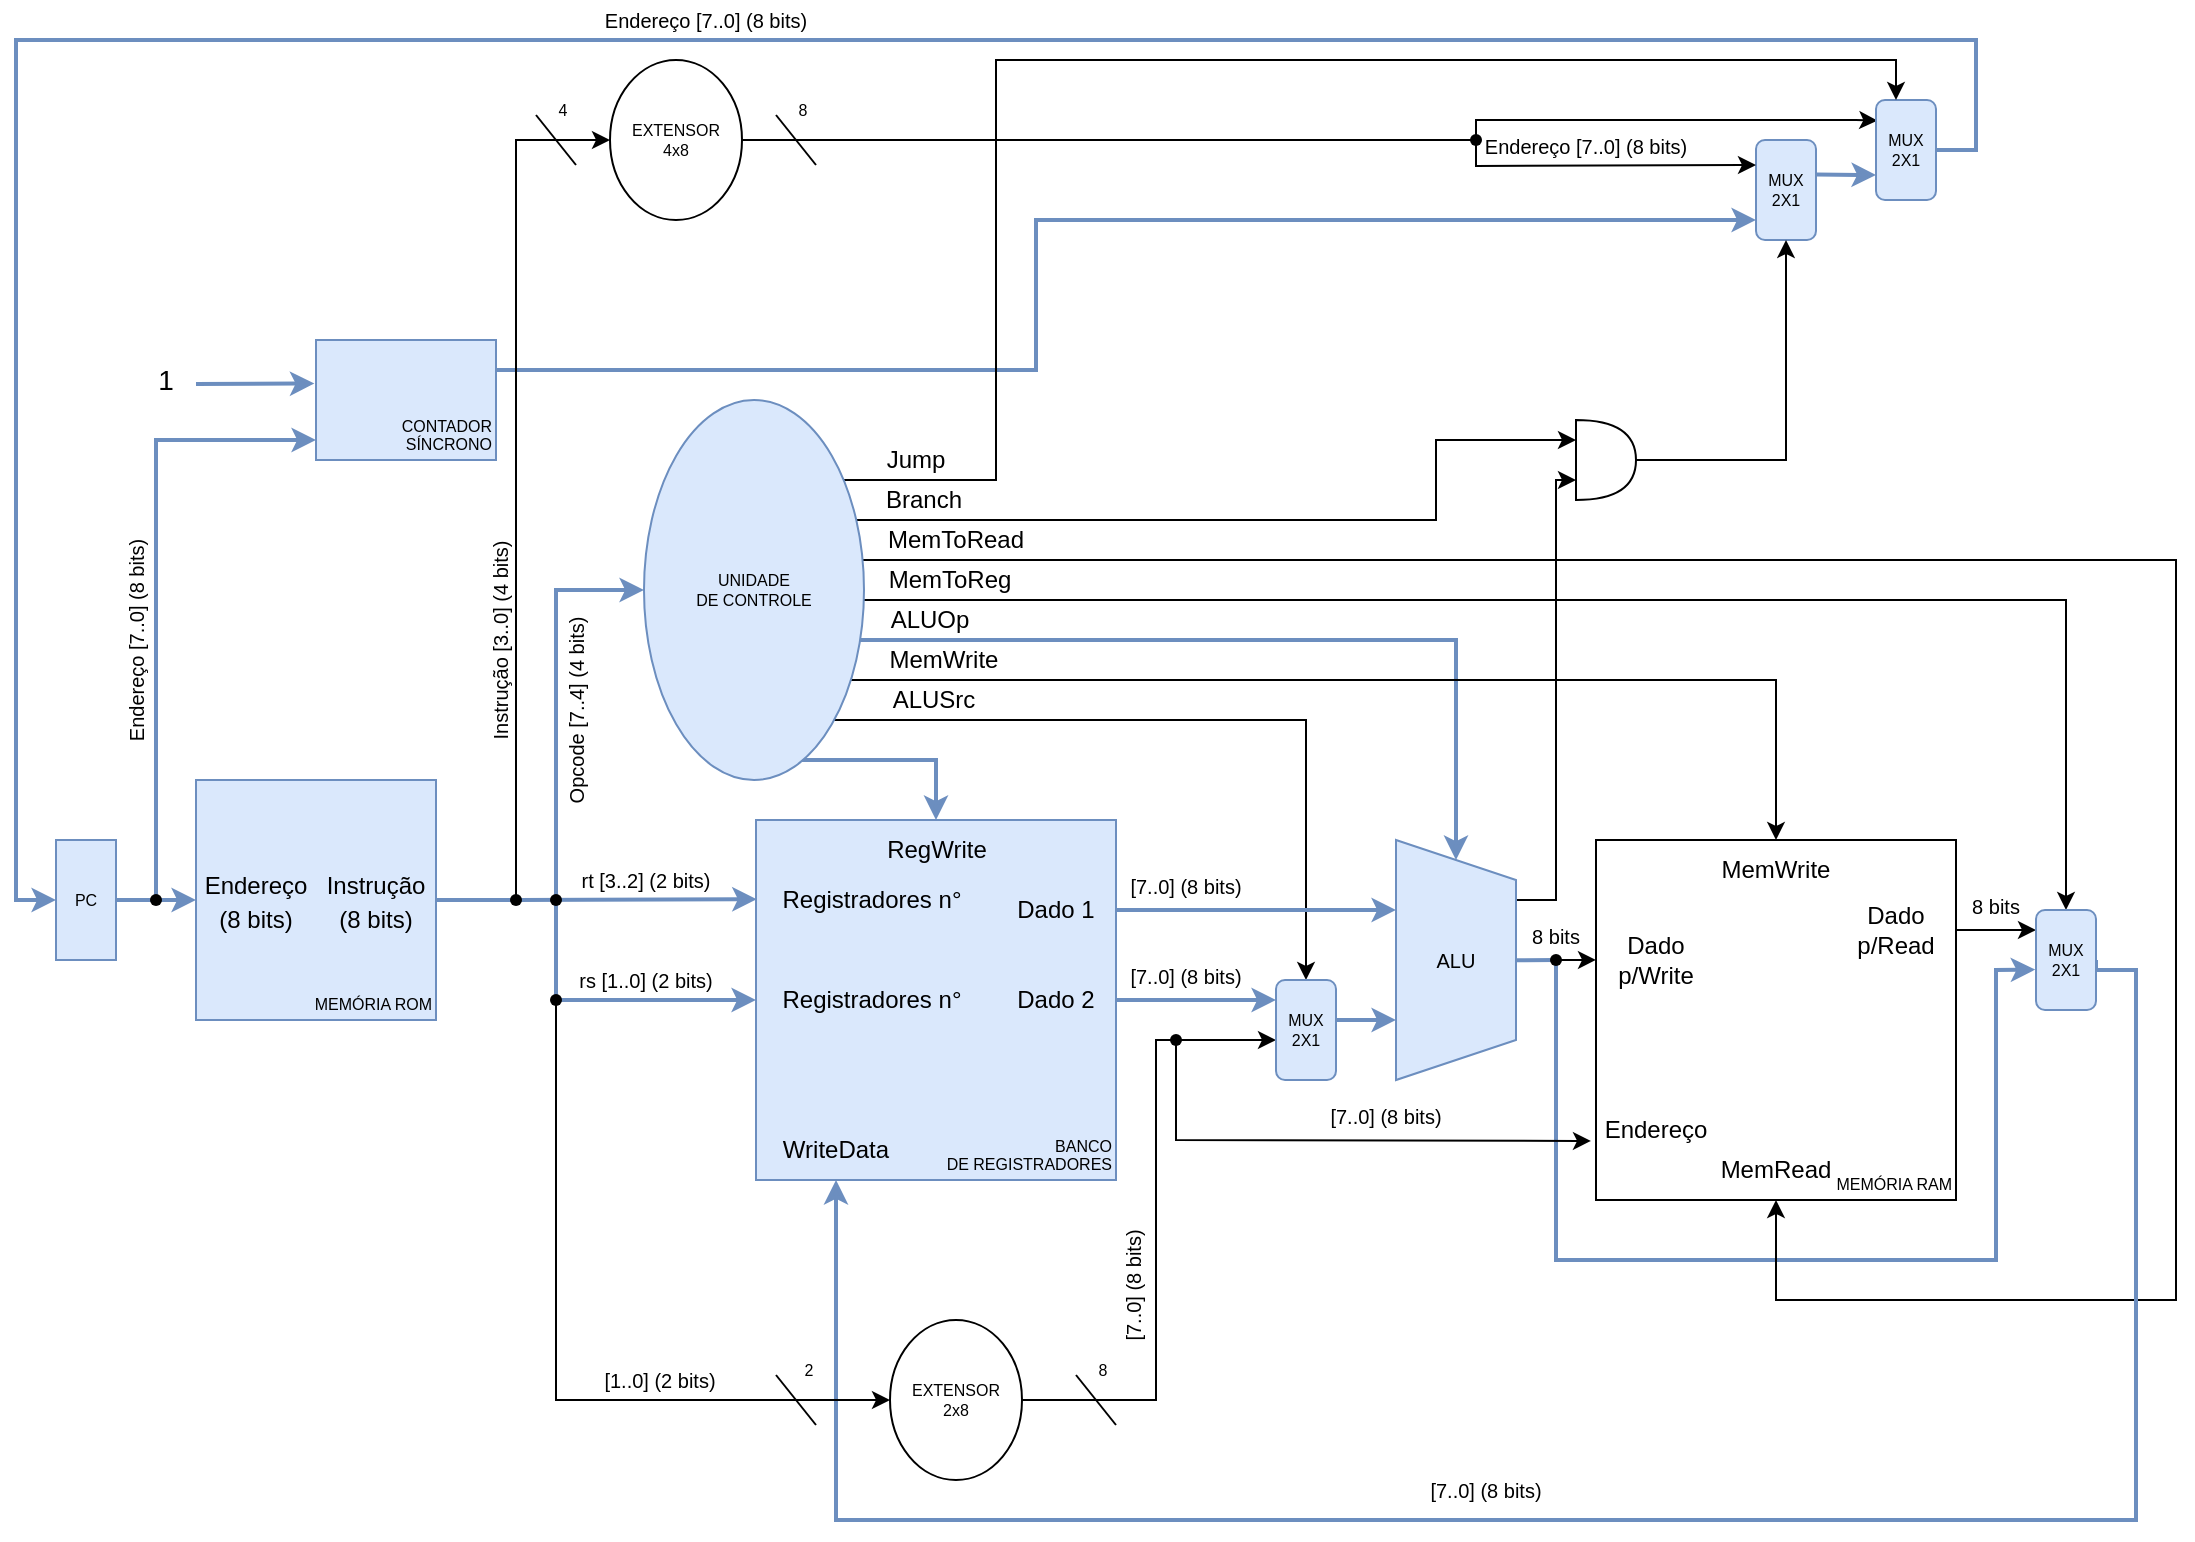 <mxfile version="17.0.0" type="device"><diagram id="Yk5ckU8nVrgqMQ11fNSA" name="Page-1"><mxGraphModel dx="1422" dy="740" grid="1" gridSize="10" guides="1" tooltips="1" connect="1" arrows="1" fold="1" page="1" pageScale="1" pageWidth="1200" pageHeight="1600" math="0" shadow="0"><root><mxCell id="0"/><mxCell id="1" parent="0"/><mxCell id="H58fKya_Yo_qW5sWc7oJ-39" value="" style="endArrow=classic;html=1;rounded=0;fontSize=10;entryX=-0.013;entryY=0.596;entryDx=0;entryDy=0;entryPerimeter=0;fillColor=#dae8fc;strokeColor=#6c8ebf;strokeWidth=2;" parent="1" target="H58fKya_Yo_qW5sWc7oJ-29" edge="1"><mxGeometry width="50" height="50" relative="1" as="geometry"><mxPoint x="860" y="500" as="sourcePoint"/><mxPoint x="1080" y="510" as="targetPoint"/><Array as="points"><mxPoint x="860" y="650"/><mxPoint x="1080" y="650"/><mxPoint x="1080" y="505"/></Array></mxGeometry></mxCell><mxCell id="H58fKya_Yo_qW5sWc7oJ-96" value="8 bits" style="text;html=1;strokeColor=none;fillColor=none;align=center;verticalAlign=middle;whiteSpace=wrap;rounded=0;fontSize=10;direction=west;rotation=0;" parent="1" vertex="1"><mxGeometry x="840" y="475" width="40" height="25" as="geometry"/></mxCell><mxCell id="H58fKya_Yo_qW5sWc7oJ-38" style="edgeStyle=orthogonalEdgeStyle;rounded=0;orthogonalLoop=1;jettySize=auto;html=1;exitX=0.5;exitY=0;exitDx=0;exitDy=0;entryX=0;entryY=0.333;entryDx=0;entryDy=0;entryPerimeter=0;fontSize=10;strokeWidth=1;" parent="1" source="H58fKya_Yo_qW5sWc7oJ-25" target="H58fKya_Yo_qW5sWc7oJ-24" edge="1"><mxGeometry relative="1" as="geometry"/></mxCell><mxCell id="H58fKya_Yo_qW5sWc7oJ-5" value="" style="endArrow=classic;html=1;rounded=0;strokeWidth=2;fillColor=#dae8fc;strokeColor=#6c8ebf;" parent="1" edge="1"><mxGeometry width="50" height="50" relative="1" as="geometry"><mxPoint x="160" y="470" as="sourcePoint"/><mxPoint x="240" y="240" as="targetPoint"/><Array as="points"><mxPoint x="160" y="240"/></Array></mxGeometry></mxCell><mxCell id="T-GRnG9iy_WeXj9dtfF9-4" value="" style="endArrow=none;html=1;rounded=0;exitX=1;exitY=0.5;exitDx=0;exitDy=0;entryDx=0;entryDy=0;fillColor=#dae8fc;strokeColor=#6c8ebf;strokeWidth=2;" parent="1" source="H58fKya_Yo_qW5sWc7oJ-1" target="T-GRnG9iy_WeXj9dtfF9-3" edge="1"><mxGeometry width="50" height="50" relative="1" as="geometry"><mxPoint x="140" y="470" as="sourcePoint"/><mxPoint x="180" y="470" as="targetPoint"/></mxGeometry></mxCell><mxCell id="H58fKya_Yo_qW5sWc7oJ-3" value="" style="endArrow=classic;html=1;rounded=0;exitDx=0;exitDy=0;entryX=0;entryY=0.5;entryDx=0;entryDy=0;startArrow=none;fillColor=#dae8fc;strokeColor=#6c8ebf;strokeWidth=2;" parent="1" source="T-GRnG9iy_WeXj9dtfF9-3" target="H58fKya_Yo_qW5sWc7oJ-2" edge="1"><mxGeometry width="50" height="50" relative="1" as="geometry"><mxPoint x="540" y="440" as="sourcePoint"/><mxPoint x="590" y="390" as="targetPoint"/></mxGeometry></mxCell><mxCell id="T-GRnG9iy_WeXj9dtfF9-3" value="" style="shape=waypoint;sketch=0;fillStyle=solid;size=6;pointerEvents=1;points=[];fillColor=none;resizable=0;rotatable=0;perimeter=centerPerimeter;snapToPoint=1;" parent="1" vertex="1"><mxGeometry x="140" y="450" width="40" height="40" as="geometry"/></mxCell><mxCell id="H58fKya_Yo_qW5sWc7oJ-89" value="rs [1..0] (2&amp;nbsp;bits)" style="text;html=1;strokeColor=none;fillColor=none;align=center;verticalAlign=middle;whiteSpace=wrap;rounded=0;fontSize=10;direction=west;rotation=0;" parent="1" vertex="1"><mxGeometry x="350" y="495" width="110" height="30" as="geometry"/></mxCell><mxCell id="H58fKya_Yo_qW5sWc7oJ-8" value="" style="endArrow=classic;html=1;rounded=0;exitDx=0;exitDy=0;entryX=0.002;entryY=0.22;entryDx=0;entryDy=0;entryPerimeter=0;startArrow=none;fillColor=#dae8fc;strokeColor=#6c8ebf;strokeWidth=2;" parent="1" source="T-GRnG9iy_WeXj9dtfF9-1" target="H58fKya_Yo_qW5sWc7oJ-7" edge="1"><mxGeometry width="50" height="50" relative="1" as="geometry"><mxPoint x="300" y="520" as="sourcePoint"/><mxPoint x="350" y="470" as="targetPoint"/></mxGeometry></mxCell><mxCell id="H58fKya_Yo_qW5sWc7oJ-87" value="rt [3..2] (2&amp;nbsp;bits)" style="text;html=1;strokeColor=none;fillColor=none;align=center;verticalAlign=middle;whiteSpace=wrap;rounded=0;fontSize=10;direction=west;rotation=0;" parent="1" vertex="1"><mxGeometry x="350" y="445" width="110" height="30" as="geometry"/></mxCell><mxCell id="T-GRnG9iy_WeXj9dtfF9-2" value="" style="endArrow=none;html=1;rounded=0;exitX=1;exitY=0.5;exitDx=0;exitDy=0;entryDx=0;entryDy=0;entryPerimeter=0;fillColor=#dae8fc;strokeColor=#6c8ebf;strokeWidth=2;" parent="1" source="H58fKya_Yo_qW5sWc7oJ-2" target="T-GRnG9iy_WeXj9dtfF9-1" edge="1"><mxGeometry width="50" height="50" relative="1" as="geometry"><mxPoint x="300" y="470" as="sourcePoint"/><mxPoint x="460.36" y="469.6" as="targetPoint"/></mxGeometry></mxCell><mxCell id="H58fKya_Yo_qW5sWc7oJ-51" value="" style="endArrow=classic;html=1;rounded=0;fontSize=10;entryX=0.5;entryY=1;entryDx=0;entryDy=0;exitX=0.873;exitY=0.421;exitDx=0;exitDy=0;exitPerimeter=0;" parent="1" source="H58fKya_Yo_qW5sWc7oJ-28" target="H58fKya_Yo_qW5sWc7oJ-24" edge="1"><mxGeometry width="50" height="50" relative="1" as="geometry"><mxPoint x="520" y="300" as="sourcePoint"/><mxPoint x="360" y="420" as="targetPoint"/><Array as="points"><mxPoint x="1170" y="300"/><mxPoint x="1170" y="670"/><mxPoint x="970" y="670"/></Array></mxGeometry></mxCell><mxCell id="H58fKya_Yo_qW5sWc7oJ-50" value="" style="endArrow=classic;html=1;rounded=0;fontSize=10;entryX=0;entryY=0.25;entryDx=0;entryDy=0;entryPerimeter=0;" parent="1" target="H58fKya_Yo_qW5sWc7oJ-27" edge="1"><mxGeometry width="50" height="50" relative="1" as="geometry"><mxPoint x="510" y="280" as="sourcePoint"/><mxPoint x="730" y="260" as="targetPoint"/><Array as="points"><mxPoint x="800" y="280"/><mxPoint x="800" y="240"/></Array></mxGeometry></mxCell><mxCell id="H58fKya_Yo_qW5sWc7oJ-49" value="" style="endArrow=classic;html=1;rounded=0;fontSize=10;entryX=0.5;entryY=0;entryDx=0;entryDy=0;exitX=0.964;exitY=0.526;exitDx=0;exitDy=0;exitPerimeter=0;" parent="1" source="H58fKya_Yo_qW5sWc7oJ-28" target="H58fKya_Yo_qW5sWc7oJ-29" edge="1"><mxGeometry width="50" height="50" relative="1" as="geometry"><mxPoint x="520" y="320" as="sourcePoint"/><mxPoint x="810" y="340" as="targetPoint"/><Array as="points"><mxPoint x="530" y="320"/><mxPoint x="1115" y="320"/></Array></mxGeometry></mxCell><mxCell id="H58fKya_Yo_qW5sWc7oJ-48" value="" style="endArrow=classic;html=1;rounded=0;fontSize=10;entryX=0;entryY=0.5;entryDx=0;entryDy=0;fillColor=#dae8fc;strokeColor=#6c8ebf;strokeWidth=2;" parent="1" target="H58fKya_Yo_qW5sWc7oJ-25" edge="1"><mxGeometry width="50" height="50" relative="1" as="geometry"><mxPoint x="510" y="340" as="sourcePoint"/><mxPoint x="690" y="360" as="targetPoint"/><Array as="points"><mxPoint x="810" y="340"/></Array></mxGeometry></mxCell><mxCell id="H58fKya_Yo_qW5sWc7oJ-47" value="" style="endArrow=classic;html=1;rounded=0;fontSize=10;entryX=0.5;entryY=0;entryDx=0;entryDy=0;" parent="1" target="H58fKya_Yo_qW5sWc7oJ-24" edge="1"><mxGeometry width="50" height="50" relative="1" as="geometry"><mxPoint x="500" y="360" as="sourcePoint"/><mxPoint x="960" y="360" as="targetPoint"/><Array as="points"><mxPoint x="970" y="360"/></Array></mxGeometry></mxCell><mxCell id="H58fKya_Yo_qW5sWc7oJ-46" value="" style="endArrow=classic;html=1;rounded=0;fontSize=10;entryX=0.5;entryY=0;entryDx=0;entryDy=0;exitX=0.854;exitY=0.842;exitDx=0;exitDy=0;exitPerimeter=0;" parent="1" source="H58fKya_Yo_qW5sWc7oJ-28" target="H58fKya_Yo_qW5sWc7oJ-30" edge="1"><mxGeometry width="50" height="50" relative="1" as="geometry"><mxPoint x="560" y="370" as="sourcePoint"/><mxPoint x="610" y="350" as="targetPoint"/><Array as="points"><mxPoint x="735" y="380"/></Array></mxGeometry></mxCell><mxCell id="H58fKya_Yo_qW5sWc7oJ-1" value="PC" style="whiteSpace=wrap;html=1;fontSize=8;fillColor=#dae8fc;strokeColor=#6c8ebf;" parent="1" vertex="1"><mxGeometry x="110" y="440" width="30" height="60" as="geometry"/></mxCell><mxCell id="H58fKya_Yo_qW5sWc7oJ-2" value="MEMÓRIA ROM" style="whiteSpace=wrap;html=1;aspect=fixed;verticalAlign=bottom;fontSize=8;align=right;fillColor=#dae8fc;strokeColor=#6c8ebf;" parent="1" vertex="1"><mxGeometry x="180" y="410" width="120" height="120" as="geometry"/></mxCell><mxCell id="H58fKya_Yo_qW5sWc7oJ-19" style="edgeStyle=orthogonalEdgeStyle;rounded=0;orthogonalLoop=1;jettySize=auto;html=1;exitX=1;exitY=0.25;exitDx=0;exitDy=0;fontSize=10;entryX=0;entryY=0.8;entryDx=0;entryDy=0;entryPerimeter=0;fillColor=#dae8fc;strokeColor=#6c8ebf;strokeWidth=2;" parent="1" source="H58fKya_Yo_qW5sWc7oJ-4" target="H58fKya_Yo_qW5sWc7oJ-12" edge="1"><mxGeometry relative="1" as="geometry"><mxPoint x="630" y="130" as="targetPoint"/><Array as="points"><mxPoint x="600" y="205"/><mxPoint x="600" y="130"/></Array></mxGeometry></mxCell><mxCell id="H58fKya_Yo_qW5sWc7oJ-4" value="CONTADOR&lt;br style=&quot;font-size: 8px;&quot;&gt;SÍNCRONO" style="whiteSpace=wrap;html=1;verticalAlign=bottom;align=right;fontSize=8;fillColor=#dae8fc;strokeColor=#6c8ebf;" parent="1" vertex="1"><mxGeometry x="240" y="190" width="90" height="60" as="geometry"/></mxCell><mxCell id="H58fKya_Yo_qW5sWc7oJ-6" value="" style="endArrow=classic;html=1;rounded=0;entryX=-0.009;entryY=0.363;entryDx=0;entryDy=0;entryPerimeter=0;strokeWidth=2;fillColor=#dae8fc;strokeColor=#6c8ebf;" parent="1" target="H58fKya_Yo_qW5sWc7oJ-4" edge="1"><mxGeometry width="50" height="50" relative="1" as="geometry"><mxPoint x="180" y="212" as="sourcePoint"/><mxPoint x="210" y="180" as="targetPoint"/><Array as="points"/></mxGeometry></mxCell><mxCell id="H58fKya_Yo_qW5sWc7oJ-31" style="edgeStyle=orthogonalEdgeStyle;rounded=0;orthogonalLoop=1;jettySize=auto;html=1;exitX=1;exitY=0.5;exitDx=0;exitDy=0;fontSize=10;entryX=0;entryY=0.2;entryDx=0;entryDy=0;entryPerimeter=0;fillColor=#dae8fc;strokeColor=#6c8ebf;strokeWidth=2;" parent="1" source="H58fKya_Yo_qW5sWc7oJ-7" target="H58fKya_Yo_qW5sWc7oJ-30" edge="1"><mxGeometry relative="1" as="geometry"><mxPoint x="690" y="520" as="targetPoint"/><Array as="points"/></mxGeometry></mxCell><mxCell id="H58fKya_Yo_qW5sWc7oJ-34" style="edgeStyle=orthogonalEdgeStyle;rounded=0;orthogonalLoop=1;jettySize=auto;html=1;exitX=1;exitY=0.25;exitDx=0;exitDy=0;entryX=0.292;entryY=1;entryDx=0;entryDy=0;entryPerimeter=0;fontSize=10;strokeWidth=2;fillColor=#dae8fc;strokeColor=#6c8ebf;" parent="1" source="H58fKya_Yo_qW5sWc7oJ-7" target="H58fKya_Yo_qW5sWc7oJ-25" edge="1"><mxGeometry relative="1" as="geometry"/></mxCell><mxCell id="H58fKya_Yo_qW5sWc7oJ-7" value="BANCO&lt;br style=&quot;font-size: 8px;&quot;&gt;DE REGISTRADORES" style="whiteSpace=wrap;html=1;aspect=fixed;verticalAlign=bottom;align=right;fontSize=8;fillColor=#dae8fc;strokeColor=#6c8ebf;" parent="1" vertex="1"><mxGeometry x="460" y="430" width="180" height="180" as="geometry"/></mxCell><mxCell id="H58fKya_Yo_qW5sWc7oJ-18" style="edgeStyle=orthogonalEdgeStyle;rounded=0;orthogonalLoop=1;jettySize=auto;html=1;exitX=1;exitY=0.5;exitDx=0;exitDy=0;fontSize=10;entryX=0.022;entryY=0.206;entryDx=0;entryDy=0;entryPerimeter=0;" parent="1" source="H58fKya_Yo_qW5sWc7oJ-9" target="H58fKya_Yo_qW5sWc7oJ-11" edge="1"><mxGeometry relative="1" as="geometry"><mxPoint x="1010" y="80" as="targetPoint"/><Array as="points"><mxPoint x="820" y="90"/><mxPoint x="820" y="80"/><mxPoint x="1010" y="80"/></Array></mxGeometry></mxCell><mxCell id="H58fKya_Yo_qW5sWc7oJ-9" value="EXTENSOR&lt;br style=&quot;font-size: 8px;&quot;&gt;4x8" style="ellipse;whiteSpace=wrap;html=1;fontSize=8;" parent="1" vertex="1"><mxGeometry x="387" y="50" width="66" height="80" as="geometry"/></mxCell><mxCell id="H58fKya_Yo_qW5sWc7oJ-10" value="" style="endArrow=classic;html=1;rounded=0;entryX=0;entryY=0.5;entryDx=0;entryDy=0;" parent="1" target="H58fKya_Yo_qW5sWc7oJ-9" edge="1"><mxGeometry width="50" height="50" relative="1" as="geometry"><mxPoint x="340" y="470" as="sourcePoint"/><mxPoint x="380" y="130" as="targetPoint"/><Array as="points"><mxPoint x="340" y="90"/></Array></mxGeometry></mxCell><mxCell id="H58fKya_Yo_qW5sWc7oJ-11" value="MUX&lt;br style=&quot;font-size: 8px;&quot;&gt;2X1" style="whiteSpace=wrap;html=1;rounded=1;fontSize=8;fillColor=#dae8fc;strokeColor=#6c8ebf;" parent="1" vertex="1"><mxGeometry x="1020" y="70" width="30" height="50" as="geometry"/></mxCell><mxCell id="H58fKya_Yo_qW5sWc7oJ-12" value="MUX&lt;br style=&quot;font-size: 8px;&quot;&gt;2X1" style="whiteSpace=wrap;html=1;rounded=1;fontSize=8;fillColor=#dae8fc;strokeColor=#6c8ebf;" parent="1" vertex="1"><mxGeometry x="960" y="90" width="30" height="50" as="geometry"/></mxCell><mxCell id="H58fKya_Yo_qW5sWc7oJ-13" value="" style="endArrow=classic;html=1;rounded=0;entryX=0;entryY=0.5;entryDx=0;entryDy=0;exitX=1;exitY=0.5;exitDx=0;exitDy=0;strokeWidth=2;fillColor=#dae8fc;strokeColor=#6c8ebf;" parent="1" source="H58fKya_Yo_qW5sWc7oJ-11" target="H58fKya_Yo_qW5sWc7oJ-1" edge="1"><mxGeometry width="50" height="50" relative="1" as="geometry"><mxPoint x="760" y="100" as="sourcePoint"/><mxPoint x="120" y="450" as="targetPoint"/><Array as="points"><mxPoint x="1070" y="95"/><mxPoint x="1070" y="40"/><mxPoint x="760" y="40"/><mxPoint x="90" y="40"/><mxPoint x="90" y="470"/></Array></mxGeometry></mxCell><mxCell id="H58fKya_Yo_qW5sWc7oJ-17" value="" style="endArrow=classic;html=1;rounded=0;exitX=1.003;exitY=0.346;exitDx=0;exitDy=0;entryX=0;entryY=0.75;entryDx=0;entryDy=0;exitPerimeter=0;fillColor=#dae8fc;strokeColor=#6c8ebf;strokeWidth=2;" parent="1" source="H58fKya_Yo_qW5sWc7oJ-12" target="H58fKya_Yo_qW5sWc7oJ-11" edge="1"><mxGeometry width="50" height="50" relative="1" as="geometry"><mxPoint x="990" y="160" as="sourcePoint"/><mxPoint x="1010" y="110" as="targetPoint"/></mxGeometry></mxCell><mxCell id="H58fKya_Yo_qW5sWc7oJ-20" value="" style="endArrow=classic;html=1;rounded=0;fontSize=10;entryX=0;entryY=0.25;entryDx=0;entryDy=0;" parent="1" target="H58fKya_Yo_qW5sWc7oJ-12" edge="1"><mxGeometry width="50" height="50" relative="1" as="geometry"><mxPoint x="820" y="90" as="sourcePoint"/><mxPoint x="570" y="170" as="targetPoint"/><Array as="points"><mxPoint x="820" y="103"/></Array></mxGeometry></mxCell><mxCell id="H58fKya_Yo_qW5sWc7oJ-23" value="Endereço [7..0] (8 bits)" style="text;html=1;strokeColor=none;fillColor=none;align=center;verticalAlign=middle;whiteSpace=wrap;rounded=0;fontSize=10;" parent="1" vertex="1"><mxGeometry x="380" y="20" width="110" height="20" as="geometry"/></mxCell><mxCell id="H58fKya_Yo_qW5sWc7oJ-40" style="edgeStyle=orthogonalEdgeStyle;rounded=0;orthogonalLoop=1;jettySize=auto;html=1;exitX=1;exitY=0.25;exitDx=0;exitDy=0;fontSize=10;entryX=0;entryY=0.2;entryDx=0;entryDy=0;entryPerimeter=0;" parent="1" source="H58fKya_Yo_qW5sWc7oJ-24" target="H58fKya_Yo_qW5sWc7oJ-29" edge="1"><mxGeometry relative="1" as="geometry"><mxPoint x="1090" y="480" as="targetPoint"/></mxGeometry></mxCell><mxCell id="H58fKya_Yo_qW5sWc7oJ-24" value="&lt;font style=&quot;font-size: 8px&quot;&gt;MEMÓRIA RAM&lt;/font&gt;" style="whiteSpace=wrap;html=1;aspect=fixed;verticalAlign=bottom;align=right;" parent="1" vertex="1"><mxGeometry x="880" y="440" width="180" height="180" as="geometry"/></mxCell><mxCell id="H58fKya_Yo_qW5sWc7oJ-45" style="edgeStyle=orthogonalEdgeStyle;rounded=0;orthogonalLoop=1;jettySize=auto;html=1;exitX=0.25;exitY=0;exitDx=0;exitDy=0;fontSize=10;entryX=0;entryY=0.75;entryDx=0;entryDy=0;entryPerimeter=0;" parent="1" source="H58fKya_Yo_qW5sWc7oJ-25" target="H58fKya_Yo_qW5sWc7oJ-27" edge="1"><mxGeometry relative="1" as="geometry"><mxPoint x="850" y="260" as="targetPoint"/><Array as="points"><mxPoint x="860" y="470"/><mxPoint x="860" y="260"/></Array></mxGeometry></mxCell><mxCell id="H58fKya_Yo_qW5sWc7oJ-32" style="edgeStyle=orthogonalEdgeStyle;rounded=0;orthogonalLoop=1;jettySize=auto;html=1;exitDx=0;exitDy=0;fontSize=10;entryX=0;entryY=0.6;entryDx=0;entryDy=0;entryPerimeter=0;startArrow=none;" parent="1" source="T-GRnG9iy_WeXj9dtfF9-10" target="H58fKya_Yo_qW5sWc7oJ-30" edge="1"><mxGeometry relative="1" as="geometry"><mxPoint x="680" y="540" as="targetPoint"/><Array as="points"><mxPoint x="660" y="540"/></Array></mxGeometry></mxCell><mxCell id="H58fKya_Yo_qW5sWc7oJ-26" value="EXTENSOR&lt;br style=&quot;font-size: 8px;&quot;&gt;2x8" style="ellipse;whiteSpace=wrap;html=1;fontSize=8;verticalAlign=middle;" parent="1" vertex="1"><mxGeometry x="527" y="680" width="66" height="80" as="geometry"/></mxCell><mxCell id="H58fKya_Yo_qW5sWc7oJ-42" style="edgeStyle=orthogonalEdgeStyle;rounded=0;orthogonalLoop=1;jettySize=auto;html=1;exitX=1;exitY=0.5;exitDx=0;exitDy=0;exitPerimeter=0;entryX=0.5;entryY=1;entryDx=0;entryDy=0;fontSize=10;" parent="1" source="H58fKya_Yo_qW5sWc7oJ-27" target="H58fKya_Yo_qW5sWc7oJ-12" edge="1"><mxGeometry relative="1" as="geometry"><Array as="points"><mxPoint x="975" y="250"/></Array></mxGeometry></mxCell><mxCell id="H58fKya_Yo_qW5sWc7oJ-27" value="" style="shape=or;whiteSpace=wrap;html=1;rounded=0;fontSize=10;" parent="1" vertex="1"><mxGeometry x="870" y="230" width="30" height="40" as="geometry"/></mxCell><mxCell id="H58fKya_Yo_qW5sWc7oJ-35" style="edgeStyle=orthogonalEdgeStyle;rounded=0;orthogonalLoop=1;jettySize=auto;html=1;fontSize=10;exitX=0.701;exitY=0.955;exitDx=0;exitDy=0;exitPerimeter=0;fillColor=#dae8fc;strokeColor=#6c8ebf;strokeWidth=2;" parent="1" source="H58fKya_Yo_qW5sWc7oJ-28" target="H58fKya_Yo_qW5sWc7oJ-7" edge="1"><mxGeometry relative="1" as="geometry"><mxPoint x="520" y="420" as="targetPoint"/><mxPoint x="510" y="400" as="sourcePoint"/><Array as="points"><mxPoint x="481" y="400"/><mxPoint x="550" y="400"/></Array></mxGeometry></mxCell><mxCell id="H58fKya_Yo_qW5sWc7oJ-41" style="edgeStyle=orthogonalEdgeStyle;rounded=0;orthogonalLoop=1;jettySize=auto;html=1;exitX=0.873;exitY=0.179;exitDx=0;exitDy=0;fontSize=10;exitPerimeter=0;" parent="1" source="H58fKya_Yo_qW5sWc7oJ-28" edge="1"><mxGeometry relative="1" as="geometry"><mxPoint x="1030" y="70" as="targetPoint"/><Array as="points"><mxPoint x="500" y="260"/><mxPoint x="580" y="260"/><mxPoint x="580" y="50"/><mxPoint x="1030" y="50"/></Array></mxGeometry></mxCell><mxCell id="H58fKya_Yo_qW5sWc7oJ-28" value="UNIDADE&lt;br style=&quot;font-size: 8px;&quot;&gt;DE CONTROLE" style="ellipse;whiteSpace=wrap;html=1;fontSize=8;fillColor=#dae8fc;strokeColor=#6c8ebf;" parent="1" vertex="1"><mxGeometry x="404" y="220" width="110" height="190" as="geometry"/></mxCell><mxCell id="H58fKya_Yo_qW5sWc7oJ-37" style="edgeStyle=orthogonalEdgeStyle;rounded=0;orthogonalLoop=1;jettySize=auto;html=1;exitX=1;exitY=0.5;exitDx=0;exitDy=0;fontSize=10;fillColor=#dae8fc;strokeColor=#6c8ebf;strokeWidth=2;" parent="1" source="H58fKya_Yo_qW5sWc7oJ-29" edge="1"><mxGeometry relative="1" as="geometry"><mxPoint x="500" y="610" as="targetPoint"/><Array as="points"><mxPoint x="1150" y="505"/><mxPoint x="1150" y="780"/><mxPoint x="500" y="780"/></Array></mxGeometry></mxCell><mxCell id="H58fKya_Yo_qW5sWc7oJ-29" value="MUX&lt;br style=&quot;font-size: 8px;&quot;&gt;2X1" style="whiteSpace=wrap;html=1;rounded=1;fontSize=8;fillColor=#dae8fc;strokeColor=#6c8ebf;" parent="1" vertex="1"><mxGeometry x="1100" y="475" width="30" height="50" as="geometry"/></mxCell><mxCell id="H58fKya_Yo_qW5sWc7oJ-33" style="edgeStyle=orthogonalEdgeStyle;rounded=0;orthogonalLoop=1;jettySize=auto;html=1;exitX=1;exitY=0.5;exitDx=0;exitDy=0;entryX=0.75;entryY=1;entryDx=0;entryDy=0;fontSize=10;fillColor=#dae8fc;strokeColor=#6c8ebf;strokeWidth=2;" parent="1" source="H58fKya_Yo_qW5sWc7oJ-30" target="H58fKya_Yo_qW5sWc7oJ-25" edge="1"><mxGeometry relative="1" as="geometry"><Array as="points"><mxPoint x="730" y="530"/></Array></mxGeometry></mxCell><mxCell id="H58fKya_Yo_qW5sWc7oJ-30" value="MUX&lt;br style=&quot;font-size: 8px;&quot;&gt;2X1" style="whiteSpace=wrap;html=1;rounded=1;fontSize=8;fillColor=#dae8fc;strokeColor=#6c8ebf;" parent="1" vertex="1"><mxGeometry x="720" y="510" width="30" height="50" as="geometry"/></mxCell><mxCell id="H58fKya_Yo_qW5sWc7oJ-36" value="" style="endArrow=classic;html=1;rounded=0;fontSize=10;entryX=-0.014;entryY=0.836;entryDx=0;entryDy=0;entryPerimeter=0;" parent="1" target="H58fKya_Yo_qW5sWc7oJ-24" edge="1"><mxGeometry width="50" height="50" relative="1" as="geometry"><mxPoint x="670" y="540" as="sourcePoint"/><mxPoint x="670" y="580" as="targetPoint"/><Array as="points"><mxPoint x="670" y="590"/></Array></mxGeometry></mxCell><mxCell id="H58fKya_Yo_qW5sWc7oJ-43" value="" style="endArrow=classic;startArrow=none;html=1;rounded=0;fontSize=10;entryX=0;entryY=0.5;entryDx=0;entryDy=0;exitDx=0;exitDy=0;strokeWidth=2;fillColor=#dae8fc;strokeColor=#6c8ebf;" parent="1" source="T-GRnG9iy_WeXj9dtfF9-6" target="H58fKya_Yo_qW5sWc7oJ-28" edge="1"><mxGeometry width="50" height="50" relative="1" as="geometry"><mxPoint x="350" y="720" as="sourcePoint"/><mxPoint x="350" y="320" as="targetPoint"/><Array as="points"><mxPoint x="360" y="315"/></Array></mxGeometry></mxCell><mxCell id="H58fKya_Yo_qW5sWc7oJ-44" value="" style="endArrow=classic;html=1;rounded=0;fontSize=10;entryX=0;entryY=0.5;entryDx=0;entryDy=0;fillColor=#dae8fc;strokeColor=#6c8ebf;strokeWidth=2;" parent="1" target="H58fKya_Yo_qW5sWc7oJ-7" edge="1"><mxGeometry width="50" height="50" relative="1" as="geometry"><mxPoint x="360" y="520" as="sourcePoint"/><mxPoint x="430" y="510" as="targetPoint"/></mxGeometry></mxCell><mxCell id="H58fKya_Yo_qW5sWc7oJ-52" value="1" style="text;html=1;strokeColor=none;fillColor=none;align=center;verticalAlign=middle;whiteSpace=wrap;rounded=0;fontSize=14;" parent="1" vertex="1"><mxGeometry x="150" y="190" width="30" height="40" as="geometry"/></mxCell><mxCell id="H58fKya_Yo_qW5sWc7oJ-53" value="&lt;font style=&quot;font-size: 12px&quot;&gt;Endereço (8 bits)&lt;/font&gt;" style="text;html=1;strokeColor=none;fillColor=none;align=center;verticalAlign=middle;whiteSpace=wrap;rounded=0;fontSize=14;" parent="1" vertex="1"><mxGeometry x="180" y="455" width="60" height="30" as="geometry"/></mxCell><mxCell id="H58fKya_Yo_qW5sWc7oJ-54" value="&lt;font style=&quot;font-size: 12px&quot;&gt;Instrução (8 bits)&lt;/font&gt;" style="text;html=1;strokeColor=none;fillColor=none;align=center;verticalAlign=middle;whiteSpace=wrap;rounded=0;fontSize=14;" parent="1" vertex="1"><mxGeometry x="240" y="455" width="60" height="30" as="geometry"/></mxCell><mxCell id="H58fKya_Yo_qW5sWc7oJ-55" value="WriteData" style="text;html=1;strokeColor=none;fillColor=none;align=center;verticalAlign=middle;whiteSpace=wrap;rounded=0;fontSize=12;" parent="1" vertex="1"><mxGeometry x="470" y="580" width="60" height="30" as="geometry"/></mxCell><mxCell id="H58fKya_Yo_qW5sWc7oJ-56" value="MemRead" style="text;html=1;strokeColor=none;fillColor=none;align=center;verticalAlign=middle;whiteSpace=wrap;rounded=0;fontSize=12;" parent="1" vertex="1"><mxGeometry x="940" y="590" width="60" height="30" as="geometry"/></mxCell><mxCell id="H58fKya_Yo_qW5sWc7oJ-57" value="Endereço" style="text;html=1;strokeColor=none;fillColor=none;align=center;verticalAlign=middle;whiteSpace=wrap;rounded=0;fontSize=12;" parent="1" vertex="1"><mxGeometry x="880" y="570" width="60" height="30" as="geometry"/></mxCell><mxCell id="H58fKya_Yo_qW5sWc7oJ-58" value="Dado&lt;br&gt;p/Write" style="text;html=1;strokeColor=none;fillColor=none;align=center;verticalAlign=middle;whiteSpace=wrap;rounded=0;fontSize=12;" parent="1" vertex="1"><mxGeometry x="880" y="485" width="60" height="30" as="geometry"/></mxCell><mxCell id="H58fKya_Yo_qW5sWc7oJ-59" value="MemWrite" style="text;html=1;strokeColor=none;fillColor=none;align=center;verticalAlign=middle;whiteSpace=wrap;rounded=0;fontSize=12;" parent="1" vertex="1"><mxGeometry x="940" y="440" width="60" height="30" as="geometry"/></mxCell><mxCell id="H58fKya_Yo_qW5sWc7oJ-60" value="Dado&lt;br&gt;p/Read" style="text;html=1;strokeColor=none;fillColor=none;align=center;verticalAlign=middle;whiteSpace=wrap;rounded=0;fontSize=12;" parent="1" vertex="1"><mxGeometry x="1000" y="470" width="60" height="30" as="geometry"/></mxCell><mxCell id="H58fKya_Yo_qW5sWc7oJ-61" value="Registradores n°" style="text;html=1;strokeColor=none;fillColor=none;align=center;verticalAlign=middle;whiteSpace=wrap;rounded=0;fontSize=12;" parent="1" vertex="1"><mxGeometry x="470" y="455" width="96" height="30" as="geometry"/></mxCell><mxCell id="H58fKya_Yo_qW5sWc7oJ-62" value="Registradores n°" style="text;html=1;strokeColor=none;fillColor=none;align=center;verticalAlign=middle;whiteSpace=wrap;rounded=0;fontSize=12;" parent="1" vertex="1"><mxGeometry x="470" y="505" width="96" height="30" as="geometry"/></mxCell><mxCell id="H58fKya_Yo_qW5sWc7oJ-63" value="Dado 1" style="text;html=1;strokeColor=none;fillColor=none;align=center;verticalAlign=middle;whiteSpace=wrap;rounded=0;fontSize=12;" parent="1" vertex="1"><mxGeometry x="580" y="460" width="60" height="30" as="geometry"/></mxCell><mxCell id="H58fKya_Yo_qW5sWc7oJ-64" value="Dado 2" style="text;html=1;strokeColor=none;fillColor=none;align=center;verticalAlign=middle;whiteSpace=wrap;rounded=0;fontSize=12;" parent="1" vertex="1"><mxGeometry x="580" y="505" width="60" height="30" as="geometry"/></mxCell><mxCell id="H58fKya_Yo_qW5sWc7oJ-65" value="Jump" style="text;html=1;strokeColor=none;fillColor=none;align=center;verticalAlign=middle;whiteSpace=wrap;rounded=0;fontSize=12;" parent="1" vertex="1"><mxGeometry x="510" y="237.5" width="60" height="25" as="geometry"/></mxCell><mxCell id="H58fKya_Yo_qW5sWc7oJ-66" value="Branch" style="text;html=1;strokeColor=none;fillColor=none;align=center;verticalAlign=middle;whiteSpace=wrap;rounded=0;fontSize=12;" parent="1" vertex="1"><mxGeometry x="514" y="260" width="60" height="20" as="geometry"/></mxCell><mxCell id="H58fKya_Yo_qW5sWc7oJ-67" value="MemToRead" style="text;html=1;strokeColor=none;fillColor=none;align=center;verticalAlign=middle;whiteSpace=wrap;rounded=0;fontSize=12;" parent="1" vertex="1"><mxGeometry x="530" y="280" width="60" height="20" as="geometry"/></mxCell><mxCell id="H58fKya_Yo_qW5sWc7oJ-68" value="MemToReg" style="text;html=1;strokeColor=none;fillColor=none;align=center;verticalAlign=middle;whiteSpace=wrap;rounded=0;fontSize=12;" parent="1" vertex="1"><mxGeometry x="527" y="300" width="60" height="20" as="geometry"/></mxCell><mxCell id="H58fKya_Yo_qW5sWc7oJ-69" value="ALUOp" style="text;html=1;strokeColor=none;fillColor=none;align=center;verticalAlign=middle;whiteSpace=wrap;rounded=0;fontSize=12;" parent="1" vertex="1"><mxGeometry x="507" y="320" width="80" height="20" as="geometry"/></mxCell><mxCell id="H58fKya_Yo_qW5sWc7oJ-70" value="MemWrite" style="text;html=1;strokeColor=none;fillColor=none;align=center;verticalAlign=middle;whiteSpace=wrap;rounded=0;fontSize=12;" parent="1" vertex="1"><mxGeometry x="514" y="340" width="80" height="20" as="geometry"/></mxCell><mxCell id="H58fKya_Yo_qW5sWc7oJ-71" value="ALUSrc" style="text;html=1;strokeColor=none;fillColor=none;align=center;verticalAlign=middle;whiteSpace=wrap;rounded=0;fontSize=12;" parent="1" vertex="1"><mxGeometry x="504" y="360" width="90" height="20" as="geometry"/></mxCell><mxCell id="H58fKya_Yo_qW5sWc7oJ-72" value="RegWrite" style="text;html=1;strokeColor=none;fillColor=none;align=center;verticalAlign=middle;whiteSpace=wrap;rounded=0;fontSize=12;" parent="1" vertex="1"><mxGeometry x="507" y="435" width="87" height="20" as="geometry"/></mxCell><mxCell id="H58fKya_Yo_qW5sWc7oJ-73" value="" style="endArrow=none;html=1;rounded=0;fontSize=8;" parent="1" edge="1"><mxGeometry width="50" height="50" relative="1" as="geometry"><mxPoint x="490" y="732.5" as="sourcePoint"/><mxPoint x="470" y="707.5" as="targetPoint"/></mxGeometry></mxCell><mxCell id="H58fKya_Yo_qW5sWc7oJ-75" value="8" style="text;html=1;strokeColor=none;fillColor=none;align=center;verticalAlign=middle;whiteSpace=wrap;rounded=0;fontSize=8;" parent="1" vertex="1"><mxGeometry x="627" y="700" width="13" height="10" as="geometry"/></mxCell><mxCell id="H58fKya_Yo_qW5sWc7oJ-76" value="" style="endArrow=none;html=1;rounded=0;fontSize=8;" parent="1" edge="1"><mxGeometry width="50" height="50" relative="1" as="geometry"><mxPoint x="640" y="732.5" as="sourcePoint"/><mxPoint x="620" y="707.5" as="targetPoint"/></mxGeometry></mxCell><mxCell id="H58fKya_Yo_qW5sWc7oJ-77" value="2" style="text;html=1;strokeColor=none;fillColor=none;align=center;verticalAlign=middle;whiteSpace=wrap;rounded=0;fontSize=8;" parent="1" vertex="1"><mxGeometry x="480" y="700" width="13" height="10" as="geometry"/></mxCell><mxCell id="H58fKya_Yo_qW5sWc7oJ-78" value="8" style="text;html=1;strokeColor=none;fillColor=none;align=center;verticalAlign=middle;whiteSpace=wrap;rounded=0;fontSize=8;" parent="1" vertex="1"><mxGeometry x="477" y="70" width="13" height="10" as="geometry"/></mxCell><mxCell id="H58fKya_Yo_qW5sWc7oJ-79" value="" style="endArrow=none;html=1;rounded=0;fontSize=8;" parent="1" edge="1"><mxGeometry width="50" height="50" relative="1" as="geometry"><mxPoint x="490" y="102.5" as="sourcePoint"/><mxPoint x="470" y="77.5" as="targetPoint"/></mxGeometry></mxCell><mxCell id="H58fKya_Yo_qW5sWc7oJ-80" value="4" style="text;html=1;strokeColor=none;fillColor=none;align=center;verticalAlign=middle;whiteSpace=wrap;rounded=0;fontSize=8;" parent="1" vertex="1"><mxGeometry x="357" y="70" width="13" height="10" as="geometry"/></mxCell><mxCell id="H58fKya_Yo_qW5sWc7oJ-81" value="" style="endArrow=none;html=1;rounded=0;fontSize=8;" parent="1" edge="1"><mxGeometry width="50" height="50" relative="1" as="geometry"><mxPoint x="370" y="102.5" as="sourcePoint"/><mxPoint x="350" y="77.5" as="targetPoint"/></mxGeometry></mxCell><mxCell id="H58fKya_Yo_qW5sWc7oJ-82" value="Endereço [7..0] (8 bits)" style="text;html=1;strokeColor=none;fillColor=none;align=center;verticalAlign=middle;whiteSpace=wrap;rounded=0;fontSize=10;" parent="1" vertex="1"><mxGeometry x="820" y="85" width="110" height="15" as="geometry"/></mxCell><mxCell id="H58fKya_Yo_qW5sWc7oJ-83" value="Endereço [7..0] (8 bits)" style="text;html=1;strokeColor=none;fillColor=none;align=center;verticalAlign=middle;whiteSpace=wrap;rounded=0;fontSize=10;direction=west;rotation=270;" parent="1" vertex="1"><mxGeometry x="95" y="335" width="110" height="10" as="geometry"/></mxCell><mxCell id="H58fKya_Yo_qW5sWc7oJ-84" value="Instrução [3..0] (4&amp;nbsp;bits)" style="text;html=1;strokeColor=none;fillColor=none;align=center;verticalAlign=middle;whiteSpace=wrap;rounded=0;fontSize=10;direction=west;rotation=270;" parent="1" vertex="1"><mxGeometry x="277" y="332.5" width="110" height="15" as="geometry"/></mxCell><mxCell id="H58fKya_Yo_qW5sWc7oJ-86" value="Opcode [7..4] (4&amp;nbsp;bits)" style="text;html=1;strokeColor=none;fillColor=none;align=center;verticalAlign=middle;whiteSpace=wrap;rounded=0;fontSize=10;direction=west;rotation=270;" parent="1" vertex="1"><mxGeometry x="315" y="360" width="110" height="30" as="geometry"/></mxCell><mxCell id="H58fKya_Yo_qW5sWc7oJ-90" value="[7..0] (8 bits)" style="text;html=1;strokeColor=none;fillColor=none;align=center;verticalAlign=middle;whiteSpace=wrap;rounded=0;fontSize=10;direction=west;rotation=0;" parent="1" vertex="1"><mxGeometry x="620" y="450" width="110" height="25" as="geometry"/></mxCell><mxCell id="H58fKya_Yo_qW5sWc7oJ-91" value="[7..0] (8 bits)" style="text;html=1;strokeColor=none;fillColor=none;align=center;verticalAlign=middle;whiteSpace=wrap;rounded=0;fontSize=10;direction=west;rotation=0;" parent="1" vertex="1"><mxGeometry x="620" y="495" width="110" height="25" as="geometry"/></mxCell><mxCell id="H58fKya_Yo_qW5sWc7oJ-92" value="[7..0] (8 bits)" style="text;html=1;strokeColor=none;fillColor=none;align=center;verticalAlign=middle;whiteSpace=wrap;rounded=0;fontSize=10;direction=west;rotation=270;" parent="1" vertex="1"><mxGeometry x="593" y="650" width="110" height="25" as="geometry"/></mxCell><mxCell id="H58fKya_Yo_qW5sWc7oJ-93" value="[7..0] (8 bits)" style="text;html=1;strokeColor=none;fillColor=none;align=center;verticalAlign=middle;whiteSpace=wrap;rounded=0;fontSize=10;direction=west;rotation=0;" parent="1" vertex="1"><mxGeometry x="720" y="565" width="110" height="25" as="geometry"/></mxCell><mxCell id="H58fKya_Yo_qW5sWc7oJ-95" value="8 bits" style="text;html=1;strokeColor=none;fillColor=none;align=center;verticalAlign=middle;whiteSpace=wrap;rounded=0;fontSize=10;direction=west;rotation=0;" parent="1" vertex="1"><mxGeometry x="1060" y="460" width="40" height="25" as="geometry"/></mxCell><mxCell id="H58fKya_Yo_qW5sWc7oJ-97" value="Zero" style="text;html=1;strokeColor=none;fillColor=none;align=center;verticalAlign=middle;whiteSpace=wrap;rounded=0;fontSize=8;" parent="1" vertex="1"><mxGeometry x="810" y="460" width="40" height="15" as="geometry"/></mxCell><mxCell id="H58fKya_Yo_qW5sWc7oJ-98" value="[7..0] (8 bits)" style="text;html=1;strokeColor=none;fillColor=none;align=center;verticalAlign=middle;whiteSpace=wrap;rounded=0;fontSize=10;direction=west;rotation=0;" parent="1" vertex="1"><mxGeometry x="770" y="740" width="110" height="50" as="geometry"/></mxCell><mxCell id="H58fKya_Yo_qW5sWc7oJ-99" value="[1..0] (2&amp;nbsp;bits)" style="text;html=1;strokeColor=none;fillColor=none;align=center;verticalAlign=middle;whiteSpace=wrap;rounded=0;fontSize=10;direction=west;rotation=0;" parent="1" vertex="1"><mxGeometry x="357" y="690" width="110" height="40" as="geometry"/></mxCell><mxCell id="T-GRnG9iy_WeXj9dtfF9-1" value="" style="shape=waypoint;sketch=0;fillStyle=solid;size=6;pointerEvents=1;points=[];fillColor=none;resizable=0;rotatable=0;perimeter=centerPerimeter;snapToPoint=1;" parent="1" vertex="1"><mxGeometry x="320" y="450" width="40" height="40" as="geometry"/></mxCell><mxCell id="T-GRnG9iy_WeXj9dtfF9-5" value="" style="shape=waypoint;sketch=0;fillStyle=solid;size=6;pointerEvents=1;points=[];fillColor=none;resizable=0;rotatable=0;perimeter=centerPerimeter;snapToPoint=1;" parent="1" vertex="1"><mxGeometry x="800" y="70" width="40" height="40" as="geometry"/></mxCell><mxCell id="T-GRnG9iy_WeXj9dtfF9-7" value="" style="endArrow=none;startArrow=classic;html=1;rounded=0;fontSize=10;entryDx=0;entryDy=0;exitX=0;exitY=0.5;exitDx=0;exitDy=0;" parent="1" source="H58fKya_Yo_qW5sWc7oJ-26" target="T-GRnG9iy_WeXj9dtfF9-6" edge="1"><mxGeometry width="50" height="50" relative="1" as="geometry"><mxPoint x="527.0" y="720" as="sourcePoint"/><mxPoint x="404.0" y="315" as="targetPoint"/><Array as="points"><mxPoint x="360" y="720"/></Array></mxGeometry></mxCell><mxCell id="j3MPfWBVkfMmFVkDu04M-1" value="" style="endArrow=none;html=1;rounded=0;strokeWidth=2;fillColor=#dae8fc;strokeColor=#6c8ebf;" parent="1" target="T-GRnG9iy_WeXj9dtfF9-6" edge="1"><mxGeometry width="50" height="50" relative="1" as="geometry"><mxPoint x="360" y="520" as="sourcePoint"/><mxPoint x="410" y="470" as="targetPoint"/></mxGeometry></mxCell><mxCell id="T-GRnG9iy_WeXj9dtfF9-8" value="" style="shape=waypoint;sketch=0;fillStyle=solid;size=6;pointerEvents=1;points=[];fillColor=none;resizable=0;rotatable=0;perimeter=centerPerimeter;snapToPoint=1;" parent="1" vertex="1"><mxGeometry x="340" y="500" width="40" height="40" as="geometry"/></mxCell><mxCell id="T-GRnG9iy_WeXj9dtfF9-10" value="" style="shape=waypoint;sketch=0;fillStyle=solid;size=6;pointerEvents=1;points=[];fillColor=none;resizable=0;rotatable=0;perimeter=centerPerimeter;snapToPoint=1;" parent="1" vertex="1"><mxGeometry x="650" y="520" width="40" height="40" as="geometry"/></mxCell><mxCell id="T-GRnG9iy_WeXj9dtfF9-11" value="" style="edgeStyle=orthogonalEdgeStyle;rounded=0;orthogonalLoop=1;jettySize=auto;html=1;exitX=1;exitY=0.5;exitDx=0;exitDy=0;fontSize=10;entryDx=0;entryDy=0;entryPerimeter=0;endArrow=none;" parent="1" source="H58fKya_Yo_qW5sWc7oJ-26" target="T-GRnG9iy_WeXj9dtfF9-10" edge="1"><mxGeometry relative="1" as="geometry"><mxPoint x="720" y="540" as="targetPoint"/><Array as="points"><mxPoint x="660" y="720"/></Array><mxPoint x="593" y="720" as="sourcePoint"/></mxGeometry></mxCell><mxCell id="T-GRnG9iy_WeXj9dtfF9-6" value="" style="shape=waypoint;sketch=0;fillStyle=solid;size=6;pointerEvents=1;points=[];fillColor=none;resizable=0;rotatable=0;perimeter=centerPerimeter;snapToPoint=1;" parent="1" vertex="1"><mxGeometry x="340" y="450" width="40" height="40" as="geometry"/></mxCell><mxCell id="j3MPfWBVkfMmFVkDu04M-2" value="" style="endArrow=none;html=1;rounded=0;strokeWidth=2;exitX=0.004;exitY=0.5;exitDx=0;exitDy=0;exitPerimeter=0;entryX=0.501;entryY=0.021;entryDx=0;entryDy=0;entryPerimeter=0;fillColor=#dae8fc;strokeColor=#6c8ebf;" parent="1" source="T-GRnG9iy_WeXj9dtfF9-9" target="H58fKya_Yo_qW5sWc7oJ-25" edge="1"><mxGeometry width="50" height="50" relative="1" as="geometry"><mxPoint x="870" y="540" as="sourcePoint"/><mxPoint x="920" y="490" as="targetPoint"/></mxGeometry></mxCell><mxCell id="H58fKya_Yo_qW5sWc7oJ-25" value="ALU" style="shape=trapezoid;perimeter=trapezoidPerimeter;whiteSpace=wrap;html=1;fixedSize=1;rounded=0;fontSize=10;rotation=0;direction=south;fillColor=#dae8fc;strokeColor=#6c8ebf;" parent="1" vertex="1"><mxGeometry x="780" y="440" width="60" height="120" as="geometry"/></mxCell><mxCell id="T-GRnG9iy_WeXj9dtfF9-9" value="" style="shape=waypoint;sketch=0;fillStyle=solid;size=6;pointerEvents=1;points=[];fillColor=none;resizable=0;rotatable=0;perimeter=centerPerimeter;snapToPoint=1;" parent="1" vertex="1"><mxGeometry x="840" y="480" width="40" height="40" as="geometry"/></mxCell></root></mxGraphModel></diagram></mxfile>